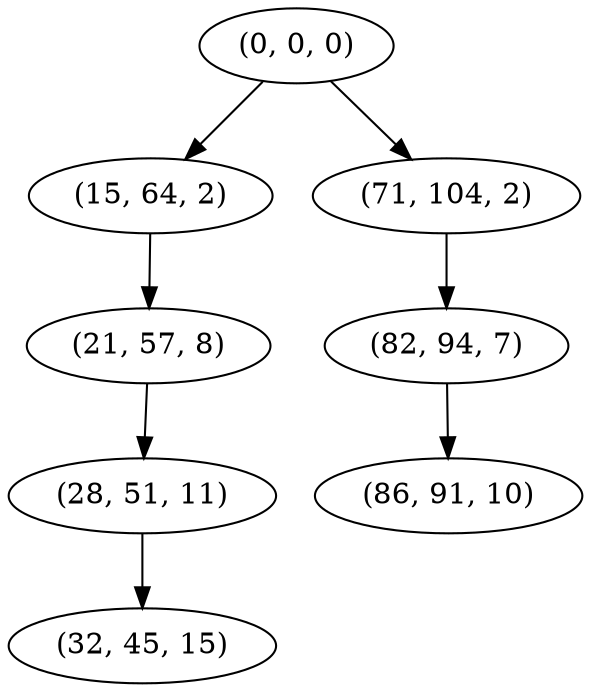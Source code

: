 digraph tree {
    "(0, 0, 0)";
    "(15, 64, 2)";
    "(21, 57, 8)";
    "(28, 51, 11)";
    "(32, 45, 15)";
    "(71, 104, 2)";
    "(82, 94, 7)";
    "(86, 91, 10)";
    "(0, 0, 0)" -> "(15, 64, 2)";
    "(0, 0, 0)" -> "(71, 104, 2)";
    "(15, 64, 2)" -> "(21, 57, 8)";
    "(21, 57, 8)" -> "(28, 51, 11)";
    "(28, 51, 11)" -> "(32, 45, 15)";
    "(71, 104, 2)" -> "(82, 94, 7)";
    "(82, 94, 7)" -> "(86, 91, 10)";
}
